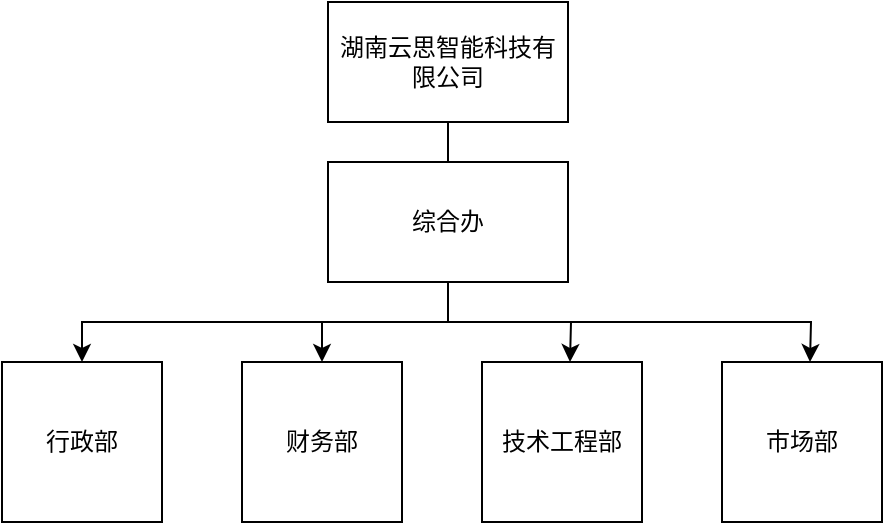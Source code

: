 <mxfile version="24.2.5" type="github">
  <diagram name="第 1 页" id="FktA8dIcElm11_A0awJB">
    <mxGraphModel dx="1434" dy="772" grid="1" gridSize="10" guides="1" tooltips="1" connect="1" arrows="1" fold="1" page="1" pageScale="1" pageWidth="827" pageHeight="1169" math="0" shadow="0">
      <root>
        <mxCell id="0" />
        <mxCell id="1" parent="0" />
        <mxCell id="TSd14ezsvbqPMQzC5wBa-1" value="湖南云思智能科技有限公司" style="rounded=0;whiteSpace=wrap;html=1;" vertex="1" parent="1">
          <mxGeometry x="259" y="60" width="120" height="60" as="geometry" />
        </mxCell>
        <mxCell id="TSd14ezsvbqPMQzC5wBa-2" value="综合办" style="rounded=0;whiteSpace=wrap;html=1;" vertex="1" parent="1">
          <mxGeometry x="259" y="140" width="120" height="60" as="geometry" />
        </mxCell>
        <mxCell id="TSd14ezsvbqPMQzC5wBa-3" value="" style="endArrow=none;html=1;rounded=0;" edge="1" parent="1" source="TSd14ezsvbqPMQzC5wBa-2" target="TSd14ezsvbqPMQzC5wBa-1">
          <mxGeometry width="50" height="50" relative="1" as="geometry">
            <mxPoint x="279" y="170" as="sourcePoint" />
            <mxPoint x="329" y="120" as="targetPoint" />
          </mxGeometry>
        </mxCell>
        <mxCell id="TSd14ezsvbqPMQzC5wBa-5" value="技术工程部" style="whiteSpace=wrap;html=1;aspect=fixed;" vertex="1" parent="1">
          <mxGeometry x="336" y="240" width="80" height="80" as="geometry" />
        </mxCell>
        <mxCell id="TSd14ezsvbqPMQzC5wBa-6" value="财务部" style="whiteSpace=wrap;html=1;aspect=fixed;" vertex="1" parent="1">
          <mxGeometry x="216" y="240" width="80" height="80" as="geometry" />
        </mxCell>
        <mxCell id="TSd14ezsvbqPMQzC5wBa-7" value="行政部" style="whiteSpace=wrap;html=1;aspect=fixed;" vertex="1" parent="1">
          <mxGeometry x="96" y="240" width="80" height="80" as="geometry" />
        </mxCell>
        <mxCell id="TSd14ezsvbqPMQzC5wBa-8" value="" style="endArrow=classic;html=1;rounded=0;entryX=0.5;entryY=0;entryDx=0;entryDy=0;edgeStyle=orthogonalEdgeStyle;exitX=0.5;exitY=1;exitDx=0;exitDy=0;" edge="1" parent="1" source="TSd14ezsvbqPMQzC5wBa-2" target="TSd14ezsvbqPMQzC5wBa-7">
          <mxGeometry width="50" height="50" relative="1" as="geometry">
            <mxPoint x="260" y="195" as="sourcePoint" />
            <mxPoint x="310" y="145" as="targetPoint" />
          </mxGeometry>
        </mxCell>
        <mxCell id="TSd14ezsvbqPMQzC5wBa-9" value="" style="endArrow=classic;html=1;rounded=0;entryX=0.5;entryY=0;entryDx=0;entryDy=0;edgeStyle=orthogonalEdgeStyle;exitX=0.5;exitY=1;exitDx=0;exitDy=0;" edge="1" parent="1" source="TSd14ezsvbqPMQzC5wBa-2" target="TSd14ezsvbqPMQzC5wBa-6">
          <mxGeometry width="50" height="50" relative="1" as="geometry">
            <mxPoint x="270" y="210" as="sourcePoint" />
            <mxPoint x="149" y="250" as="targetPoint" />
          </mxGeometry>
        </mxCell>
        <mxCell id="TSd14ezsvbqPMQzC5wBa-10" value="" style="endArrow=classic;html=1;rounded=0;entryX=0.5;entryY=0;entryDx=0;entryDy=0;edgeStyle=orthogonalEdgeStyle;exitX=0.5;exitY=1;exitDx=0;exitDy=0;" edge="1" parent="1" source="TSd14ezsvbqPMQzC5wBa-2">
          <mxGeometry width="50" height="50" relative="1" as="geometry">
            <mxPoint x="491" y="190" as="sourcePoint" />
            <mxPoint x="380" y="240" as="targetPoint" />
          </mxGeometry>
        </mxCell>
        <mxCell id="TSd14ezsvbqPMQzC5wBa-12" value="市场部" style="whiteSpace=wrap;html=1;aspect=fixed;" vertex="1" parent="1">
          <mxGeometry x="456" y="240" width="80" height="80" as="geometry" />
        </mxCell>
        <mxCell id="TSd14ezsvbqPMQzC5wBa-13" value="" style="endArrow=classic;html=1;rounded=0;entryX=0.5;entryY=0;entryDx=0;entryDy=0;edgeStyle=orthogonalEdgeStyle;exitX=0.5;exitY=1;exitDx=0;exitDy=0;" edge="1" parent="1" source="TSd14ezsvbqPMQzC5wBa-2">
          <mxGeometry width="50" height="50" relative="1" as="geometry">
            <mxPoint x="370" y="190" as="sourcePoint" />
            <mxPoint x="500" y="240" as="targetPoint" />
          </mxGeometry>
        </mxCell>
      </root>
    </mxGraphModel>
  </diagram>
</mxfile>
